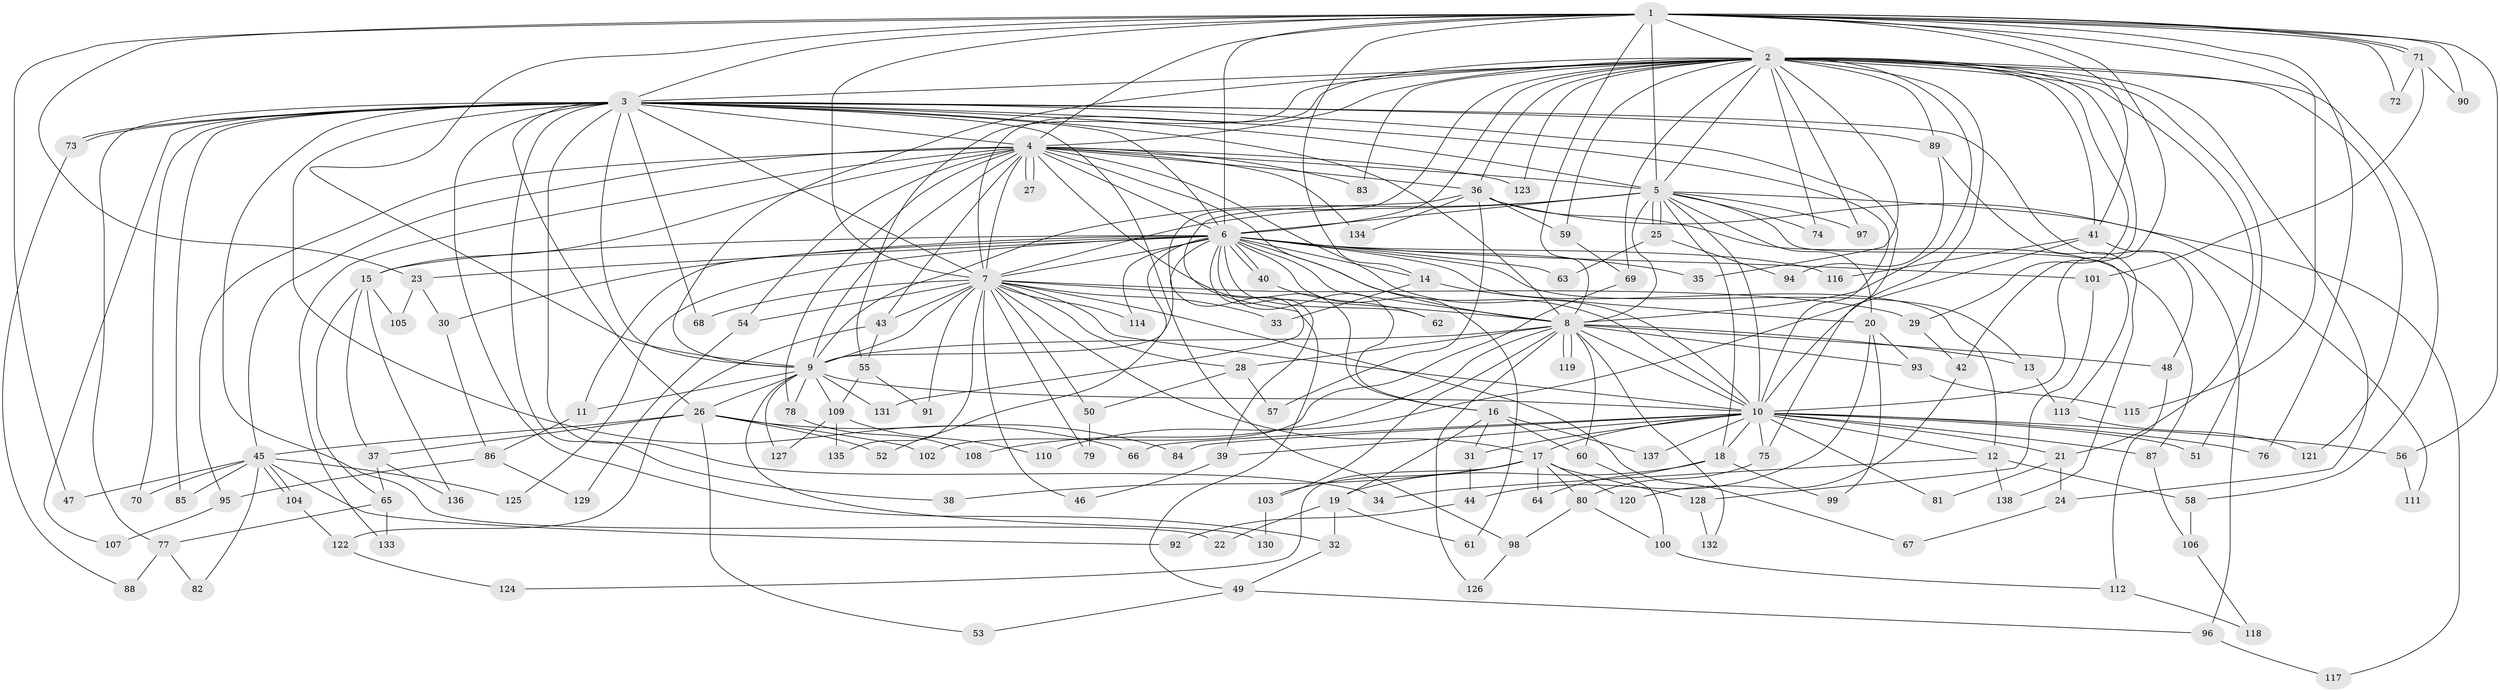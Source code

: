 // coarse degree distribution, {18: 0.01904761904761905, 42: 0.009523809523809525, 26: 0.009523809523809525, 28: 0.009523809523809525, 20: 0.009523809523809525, 19: 0.009523809523809525, 17: 0.009523809523809525, 23: 0.009523809523809525, 3: 0.23809523809523808, 5: 0.0380952380952381, 4: 0.09523809523809523, 6: 0.01904761904761905, 7: 0.01904761904761905, 11: 0.009523809523809525, 2: 0.4380952380952381, 8: 0.009523809523809525, 1: 0.047619047619047616}
// Generated by graph-tools (version 1.1) at 2025/51/02/27/25 19:51:53]
// undirected, 138 vertices, 301 edges
graph export_dot {
graph [start="1"]
  node [color=gray90,style=filled];
  1;
  2;
  3;
  4;
  5;
  6;
  7;
  8;
  9;
  10;
  11;
  12;
  13;
  14;
  15;
  16;
  17;
  18;
  19;
  20;
  21;
  22;
  23;
  24;
  25;
  26;
  27;
  28;
  29;
  30;
  31;
  32;
  33;
  34;
  35;
  36;
  37;
  38;
  39;
  40;
  41;
  42;
  43;
  44;
  45;
  46;
  47;
  48;
  49;
  50;
  51;
  52;
  53;
  54;
  55;
  56;
  57;
  58;
  59;
  60;
  61;
  62;
  63;
  64;
  65;
  66;
  67;
  68;
  69;
  70;
  71;
  72;
  73;
  74;
  75;
  76;
  77;
  78;
  79;
  80;
  81;
  82;
  83;
  84;
  85;
  86;
  87;
  88;
  89;
  90;
  91;
  92;
  93;
  94;
  95;
  96;
  97;
  98;
  99;
  100;
  101;
  102;
  103;
  104;
  105;
  106;
  107;
  108;
  109;
  110;
  111;
  112;
  113;
  114;
  115;
  116;
  117;
  118;
  119;
  120;
  121;
  122;
  123;
  124;
  125;
  126;
  127;
  128;
  129;
  130;
  131;
  132;
  133;
  134;
  135;
  136;
  137;
  138;
  1 -- 2;
  1 -- 3;
  1 -- 4;
  1 -- 5;
  1 -- 6;
  1 -- 7;
  1 -- 8;
  1 -- 9;
  1 -- 10;
  1 -- 14;
  1 -- 23;
  1 -- 41;
  1 -- 47;
  1 -- 56;
  1 -- 71;
  1 -- 71;
  1 -- 72;
  1 -- 76;
  1 -- 90;
  1 -- 115;
  2 -- 3;
  2 -- 4;
  2 -- 5;
  2 -- 6;
  2 -- 7;
  2 -- 8;
  2 -- 9;
  2 -- 10;
  2 -- 21;
  2 -- 24;
  2 -- 29;
  2 -- 35;
  2 -- 36;
  2 -- 41;
  2 -- 42;
  2 -- 51;
  2 -- 52;
  2 -- 55;
  2 -- 58;
  2 -- 59;
  2 -- 69;
  2 -- 74;
  2 -- 83;
  2 -- 89;
  2 -- 97;
  2 -- 121;
  2 -- 123;
  3 -- 4;
  3 -- 5;
  3 -- 6;
  3 -- 7;
  3 -- 8;
  3 -- 9;
  3 -- 10;
  3 -- 22;
  3 -- 26;
  3 -- 32;
  3 -- 34;
  3 -- 38;
  3 -- 48;
  3 -- 66;
  3 -- 68;
  3 -- 70;
  3 -- 73;
  3 -- 73;
  3 -- 75;
  3 -- 77;
  3 -- 85;
  3 -- 89;
  3 -- 98;
  3 -- 107;
  4 -- 5;
  4 -- 6;
  4 -- 7;
  4 -- 8;
  4 -- 9;
  4 -- 10;
  4 -- 15;
  4 -- 16;
  4 -- 27;
  4 -- 27;
  4 -- 36;
  4 -- 43;
  4 -- 45;
  4 -- 54;
  4 -- 78;
  4 -- 83;
  4 -- 95;
  4 -- 123;
  4 -- 133;
  4 -- 134;
  5 -- 6;
  5 -- 7;
  5 -- 8;
  5 -- 9;
  5 -- 10;
  5 -- 18;
  5 -- 20;
  5 -- 25;
  5 -- 25;
  5 -- 74;
  5 -- 97;
  5 -- 111;
  5 -- 113;
  6 -- 7;
  6 -- 8;
  6 -- 9;
  6 -- 10;
  6 -- 11;
  6 -- 12;
  6 -- 13;
  6 -- 14;
  6 -- 15;
  6 -- 16;
  6 -- 23;
  6 -- 30;
  6 -- 35;
  6 -- 39;
  6 -- 40;
  6 -- 40;
  6 -- 61;
  6 -- 62;
  6 -- 63;
  6 -- 101;
  6 -- 114;
  6 -- 116;
  6 -- 125;
  6 -- 131;
  7 -- 8;
  7 -- 9;
  7 -- 10;
  7 -- 17;
  7 -- 28;
  7 -- 29;
  7 -- 33;
  7 -- 43;
  7 -- 46;
  7 -- 50;
  7 -- 54;
  7 -- 67;
  7 -- 68;
  7 -- 79;
  7 -- 91;
  7 -- 114;
  7 -- 135;
  8 -- 9;
  8 -- 10;
  8 -- 13;
  8 -- 28;
  8 -- 48;
  8 -- 60;
  8 -- 93;
  8 -- 103;
  8 -- 108;
  8 -- 119;
  8 -- 119;
  8 -- 126;
  8 -- 132;
  9 -- 10;
  9 -- 11;
  9 -- 26;
  9 -- 78;
  9 -- 109;
  9 -- 127;
  9 -- 130;
  9 -- 131;
  10 -- 12;
  10 -- 17;
  10 -- 18;
  10 -- 21;
  10 -- 31;
  10 -- 39;
  10 -- 51;
  10 -- 56;
  10 -- 66;
  10 -- 75;
  10 -- 76;
  10 -- 81;
  10 -- 84;
  10 -- 87;
  10 -- 137;
  11 -- 86;
  12 -- 34;
  12 -- 58;
  12 -- 138;
  13 -- 113;
  14 -- 20;
  14 -- 33;
  15 -- 37;
  15 -- 65;
  15 -- 105;
  15 -- 136;
  16 -- 19;
  16 -- 31;
  16 -- 60;
  16 -- 137;
  17 -- 38;
  17 -- 64;
  17 -- 80;
  17 -- 103;
  17 -- 120;
  17 -- 124;
  17 -- 128;
  18 -- 19;
  18 -- 64;
  18 -- 99;
  19 -- 22;
  19 -- 32;
  19 -- 61;
  20 -- 44;
  20 -- 93;
  20 -- 99;
  21 -- 24;
  21 -- 81;
  23 -- 30;
  23 -- 105;
  24 -- 67;
  25 -- 63;
  25 -- 94;
  26 -- 37;
  26 -- 45;
  26 -- 52;
  26 -- 53;
  26 -- 84;
  26 -- 102;
  28 -- 50;
  28 -- 57;
  29 -- 42;
  30 -- 86;
  31 -- 44;
  32 -- 49;
  36 -- 49;
  36 -- 57;
  36 -- 59;
  36 -- 87;
  36 -- 117;
  36 -- 134;
  37 -- 65;
  37 -- 136;
  39 -- 46;
  40 -- 62;
  41 -- 96;
  41 -- 110;
  41 -- 116;
  42 -- 120;
  43 -- 55;
  43 -- 122;
  44 -- 92;
  45 -- 47;
  45 -- 70;
  45 -- 82;
  45 -- 85;
  45 -- 92;
  45 -- 104;
  45 -- 104;
  45 -- 125;
  48 -- 112;
  49 -- 53;
  49 -- 96;
  50 -- 79;
  54 -- 129;
  55 -- 91;
  55 -- 109;
  56 -- 111;
  58 -- 106;
  59 -- 69;
  60 -- 100;
  65 -- 77;
  65 -- 133;
  69 -- 102;
  71 -- 72;
  71 -- 90;
  71 -- 101;
  73 -- 88;
  75 -- 80;
  77 -- 82;
  77 -- 88;
  78 -- 108;
  80 -- 98;
  80 -- 100;
  86 -- 95;
  86 -- 129;
  87 -- 106;
  89 -- 94;
  89 -- 138;
  93 -- 115;
  95 -- 107;
  96 -- 117;
  98 -- 126;
  100 -- 112;
  101 -- 128;
  103 -- 130;
  104 -- 122;
  106 -- 118;
  109 -- 110;
  109 -- 127;
  109 -- 135;
  112 -- 118;
  113 -- 121;
  122 -- 124;
  128 -- 132;
}
